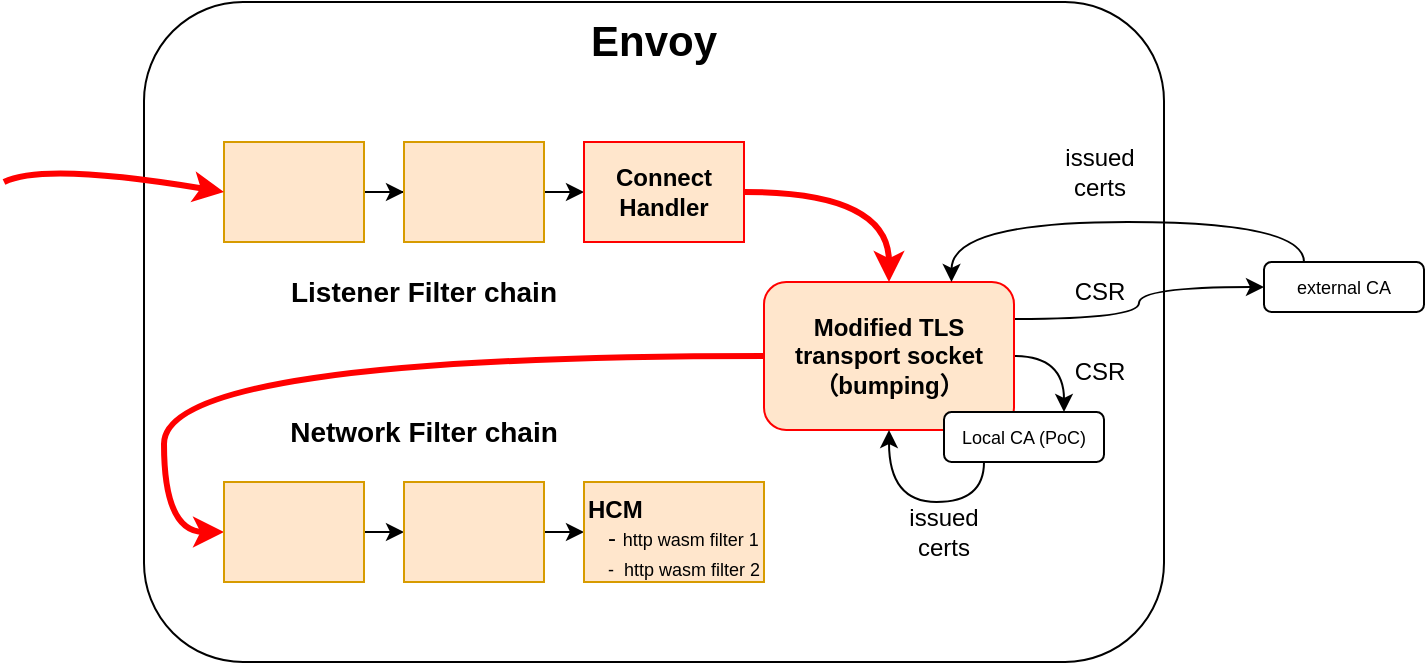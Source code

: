 <mxfile version="16.5.6" type="github">
  <diagram id="60q7-NIE08-aZMrnNN0B" name="Page-1">
    <mxGraphModel dx="1422" dy="705" grid="1" gridSize="10" guides="1" tooltips="1" connect="1" arrows="1" fold="1" page="1" pageScale="1" pageWidth="600" pageHeight="450" math="0" shadow="0">
      <root>
        <mxCell id="0" />
        <mxCell id="1" parent="0" />
        <mxCell id="sZKfOWtP_SYuCD7-VU7d-4" value="&lt;font style=&quot;font-size: 21px&quot;&gt;&lt;b&gt;Envoy&lt;/b&gt;&lt;/font&gt;" style="rounded=1;whiteSpace=wrap;html=1;strokeColor=#000000;verticalAlign=top;" vertex="1" parent="1">
          <mxGeometry x="80" y="20" width="510" height="330" as="geometry" />
        </mxCell>
        <mxCell id="sZKfOWtP_SYuCD7-VU7d-10" style="edgeStyle=orthogonalEdgeStyle;rounded=0;orthogonalLoop=1;jettySize=auto;html=1;exitX=1;exitY=0.5;exitDx=0;exitDy=0;" edge="1" parent="1" source="sZKfOWtP_SYuCD7-VU7d-5" target="sZKfOWtP_SYuCD7-VU7d-7">
          <mxGeometry relative="1" as="geometry" />
        </mxCell>
        <mxCell id="sZKfOWtP_SYuCD7-VU7d-5" value="" style="rounded=0;whiteSpace=wrap;html=1;strokeColor=#d79b00;fillColor=#ffe6cc;" vertex="1" parent="1">
          <mxGeometry x="120" y="90" width="70" height="50" as="geometry" />
        </mxCell>
        <mxCell id="sZKfOWtP_SYuCD7-VU7d-12" style="edgeStyle=orthogonalEdgeStyle;rounded=0;orthogonalLoop=1;jettySize=auto;html=1;exitX=1;exitY=0.5;exitDx=0;exitDy=0;" edge="1" parent="1" source="sZKfOWtP_SYuCD7-VU7d-7">
          <mxGeometry relative="1" as="geometry">
            <mxPoint x="300" y="115" as="targetPoint" />
          </mxGeometry>
        </mxCell>
        <mxCell id="sZKfOWtP_SYuCD7-VU7d-7" value="" style="rounded=0;whiteSpace=wrap;html=1;strokeColor=#d79b00;fillColor=#ffe6cc;" vertex="1" parent="1">
          <mxGeometry x="210" y="90" width="70" height="50" as="geometry" />
        </mxCell>
        <mxCell id="sZKfOWtP_SYuCD7-VU7d-8" value="" style="curved=1;endArrow=classic;html=1;rounded=0;entryX=0;entryY=0.5;entryDx=0;entryDy=0;strokeColor=#FF0000;strokeWidth=3;" edge="1" parent="1" target="sZKfOWtP_SYuCD7-VU7d-5">
          <mxGeometry width="50" height="50" relative="1" as="geometry">
            <mxPoint x="10" y="110" as="sourcePoint" />
            <mxPoint x="50" y="100" as="targetPoint" />
            <Array as="points">
              <mxPoint x="30" y="100" />
            </Array>
          </mxGeometry>
        </mxCell>
        <mxCell id="sZKfOWtP_SYuCD7-VU7d-19" style="edgeStyle=orthogonalEdgeStyle;rounded=0;orthogonalLoop=1;jettySize=auto;html=1;exitX=1;exitY=0.5;exitDx=0;exitDy=0;entryX=0.5;entryY=0;entryDx=0;entryDy=0;fontSize=9;curved=1;strokeWidth=3;strokeColor=#FF0000;" edge="1" parent="1" source="sZKfOWtP_SYuCD7-VU7d-2" target="sZKfOWtP_SYuCD7-VU7d-3">
          <mxGeometry relative="1" as="geometry" />
        </mxCell>
        <mxCell id="sZKfOWtP_SYuCD7-VU7d-2" value="&lt;b&gt;Connect Handler&lt;/b&gt;" style="rounded=0;whiteSpace=wrap;html=1;fillColor=#ffe6cc;strokeColor=#FF0000;" vertex="1" parent="1">
          <mxGeometry x="300" y="90" width="80" height="50" as="geometry" />
        </mxCell>
        <mxCell id="sZKfOWtP_SYuCD7-VU7d-20" style="edgeStyle=orthogonalEdgeStyle;curved=1;rounded=0;orthogonalLoop=1;jettySize=auto;html=1;exitX=0;exitY=0.5;exitDx=0;exitDy=0;entryX=0;entryY=0.5;entryDx=0;entryDy=0;fontSize=9;strokeWidth=3;strokeColor=#FF0000;" edge="1" parent="1" source="sZKfOWtP_SYuCD7-VU7d-3" target="sZKfOWtP_SYuCD7-VU7d-14">
          <mxGeometry relative="1" as="geometry">
            <Array as="points">
              <mxPoint x="90" y="197" />
              <mxPoint x="90" y="285" />
            </Array>
          </mxGeometry>
        </mxCell>
        <mxCell id="sZKfOWtP_SYuCD7-VU7d-26" style="edgeStyle=orthogonalEdgeStyle;curved=1;rounded=0;orthogonalLoop=1;jettySize=auto;html=1;exitX=1;exitY=0.5;exitDx=0;exitDy=0;entryX=0.75;entryY=0;entryDx=0;entryDy=0;fontSize=9;" edge="1" parent="1" source="sZKfOWtP_SYuCD7-VU7d-3" target="sZKfOWtP_SYuCD7-VU7d-24">
          <mxGeometry relative="1" as="geometry" />
        </mxCell>
        <mxCell id="sZKfOWtP_SYuCD7-VU7d-27" style="edgeStyle=orthogonalEdgeStyle;curved=1;rounded=0;orthogonalLoop=1;jettySize=auto;html=1;exitX=1;exitY=0.25;exitDx=0;exitDy=0;entryX=0;entryY=0.5;entryDx=0;entryDy=0;fontSize=9;" edge="1" parent="1" source="sZKfOWtP_SYuCD7-VU7d-3" target="sZKfOWtP_SYuCD7-VU7d-25">
          <mxGeometry relative="1" as="geometry" />
        </mxCell>
        <mxCell id="sZKfOWtP_SYuCD7-VU7d-3" value="&lt;b&gt;Modified TLS transport socket&lt;br&gt;（bumping）&lt;br&gt;&lt;/b&gt;" style="rounded=1;whiteSpace=wrap;html=1;fillColor=#ffe6cc;strokeColor=#FF0000;" vertex="1" parent="1">
          <mxGeometry x="390" y="160" width="125" height="74" as="geometry" />
        </mxCell>
        <mxCell id="sZKfOWtP_SYuCD7-VU7d-21" style="edgeStyle=orthogonalEdgeStyle;curved=1;rounded=0;orthogonalLoop=1;jettySize=auto;html=1;exitX=1;exitY=0.5;exitDx=0;exitDy=0;entryX=0;entryY=0.5;entryDx=0;entryDy=0;fontSize=9;" edge="1" parent="1" source="sZKfOWtP_SYuCD7-VU7d-14" target="sZKfOWtP_SYuCD7-VU7d-15">
          <mxGeometry relative="1" as="geometry" />
        </mxCell>
        <mxCell id="sZKfOWtP_SYuCD7-VU7d-14" value="" style="rounded=0;whiteSpace=wrap;html=1;strokeColor=#d79b00;fillColor=#ffe6cc;" vertex="1" parent="1">
          <mxGeometry x="120" y="260" width="70" height="50" as="geometry" />
        </mxCell>
        <mxCell id="sZKfOWtP_SYuCD7-VU7d-22" style="edgeStyle=orthogonalEdgeStyle;curved=1;rounded=0;orthogonalLoop=1;jettySize=auto;html=1;exitX=1;exitY=0.5;exitDx=0;exitDy=0;entryX=0;entryY=0.5;entryDx=0;entryDy=0;fontSize=9;" edge="1" parent="1" source="sZKfOWtP_SYuCD7-VU7d-15" target="sZKfOWtP_SYuCD7-VU7d-16">
          <mxGeometry relative="1" as="geometry" />
        </mxCell>
        <mxCell id="sZKfOWtP_SYuCD7-VU7d-15" value="" style="rounded=0;whiteSpace=wrap;html=1;strokeColor=#d79b00;fillColor=#ffe6cc;" vertex="1" parent="1">
          <mxGeometry x="210" y="260" width="70" height="50" as="geometry" />
        </mxCell>
        <mxCell id="sZKfOWtP_SYuCD7-VU7d-16" value="&lt;b&gt;HCM&lt;br&gt;&amp;nbsp; &amp;nbsp;&lt;/b&gt;-&amp;nbsp;&lt;font style=&quot;font-size: 9px&quot;&gt;http wasm filter 1&lt;br&gt;&amp;nbsp; &amp;nbsp; -&amp;nbsp; http wasm filter 2&lt;br&gt;&lt;/font&gt;" style="rounded=0;whiteSpace=wrap;html=1;strokeColor=#d79b00;fillColor=#ffe6cc;align=left;verticalAlign=top;" vertex="1" parent="1">
          <mxGeometry x="300" y="260" width="90" height="50" as="geometry" />
        </mxCell>
        <mxCell id="sZKfOWtP_SYuCD7-VU7d-17" value="&lt;b&gt;&lt;font style=&quot;font-size: 14px&quot;&gt;Listener Filter chain&lt;/font&gt;&lt;/b&gt;" style="text;html=1;strokeColor=none;fillColor=none;align=center;verticalAlign=middle;whiteSpace=wrap;rounded=0;" vertex="1" parent="1">
          <mxGeometry x="150" y="150" width="140" height="30" as="geometry" />
        </mxCell>
        <mxCell id="sZKfOWtP_SYuCD7-VU7d-18" value="&lt;b&gt;&lt;font style=&quot;font-size: 14px&quot;&gt;Network Filter chain&lt;/font&gt;&lt;/b&gt;" style="text;html=1;strokeColor=none;fillColor=none;align=center;verticalAlign=middle;whiteSpace=wrap;rounded=0;" vertex="1" parent="1">
          <mxGeometry x="150" y="220" width="140" height="30" as="geometry" />
        </mxCell>
        <mxCell id="sZKfOWtP_SYuCD7-VU7d-28" style="edgeStyle=orthogonalEdgeStyle;curved=1;rounded=0;orthogonalLoop=1;jettySize=auto;html=1;exitX=0.25;exitY=1;exitDx=0;exitDy=0;entryX=0.5;entryY=1;entryDx=0;entryDy=0;fontSize=9;" edge="1" parent="1" source="sZKfOWtP_SYuCD7-VU7d-24" target="sZKfOWtP_SYuCD7-VU7d-3">
          <mxGeometry relative="1" as="geometry" />
        </mxCell>
        <mxCell id="sZKfOWtP_SYuCD7-VU7d-24" value="Local CA (PoC)" style="rounded=1;whiteSpace=wrap;html=1;fontSize=9;strokeColor=#000000;" vertex="1" parent="1">
          <mxGeometry x="480" y="225" width="80" height="25" as="geometry" />
        </mxCell>
        <mxCell id="sZKfOWtP_SYuCD7-VU7d-31" style="edgeStyle=orthogonalEdgeStyle;curved=1;rounded=0;orthogonalLoop=1;jettySize=auto;html=1;exitX=0.25;exitY=0;exitDx=0;exitDy=0;entryX=0.75;entryY=0;entryDx=0;entryDy=0;fontSize=12;" edge="1" parent="1" source="sZKfOWtP_SYuCD7-VU7d-25" target="sZKfOWtP_SYuCD7-VU7d-3">
          <mxGeometry relative="1" as="geometry" />
        </mxCell>
        <mxCell id="sZKfOWtP_SYuCD7-VU7d-25" value="external CA" style="rounded=1;whiteSpace=wrap;html=1;fontSize=9;strokeColor=#000000;" vertex="1" parent="1">
          <mxGeometry x="640" y="150" width="80" height="25" as="geometry" />
        </mxCell>
        <mxCell id="sZKfOWtP_SYuCD7-VU7d-29" value="&lt;font style=&quot;font-size: 12px&quot;&gt;CSR&lt;/font&gt;" style="text;html=1;strokeColor=none;fillColor=none;align=center;verticalAlign=middle;whiteSpace=wrap;rounded=0;fontSize=9;" vertex="1" parent="1">
          <mxGeometry x="528" y="150" width="60" height="30" as="geometry" />
        </mxCell>
        <mxCell id="sZKfOWtP_SYuCD7-VU7d-30" value="&lt;font style=&quot;font-size: 12px&quot;&gt;CSR&lt;/font&gt;" style="text;html=1;strokeColor=none;fillColor=none;align=center;verticalAlign=middle;whiteSpace=wrap;rounded=0;fontSize=9;" vertex="1" parent="1">
          <mxGeometry x="528" y="190" width="60" height="30" as="geometry" />
        </mxCell>
        <mxCell id="sZKfOWtP_SYuCD7-VU7d-32" value="issued certs" style="text;html=1;strokeColor=none;fillColor=none;align=center;verticalAlign=middle;whiteSpace=wrap;rounded=0;fontSize=12;" vertex="1" parent="1">
          <mxGeometry x="528" y="90" width="60" height="30" as="geometry" />
        </mxCell>
        <mxCell id="sZKfOWtP_SYuCD7-VU7d-33" value="issued certs" style="text;html=1;strokeColor=none;fillColor=none;align=center;verticalAlign=middle;whiteSpace=wrap;rounded=0;fontSize=12;" vertex="1" parent="1">
          <mxGeometry x="450" y="270" width="60" height="30" as="geometry" />
        </mxCell>
      </root>
    </mxGraphModel>
  </diagram>
</mxfile>
